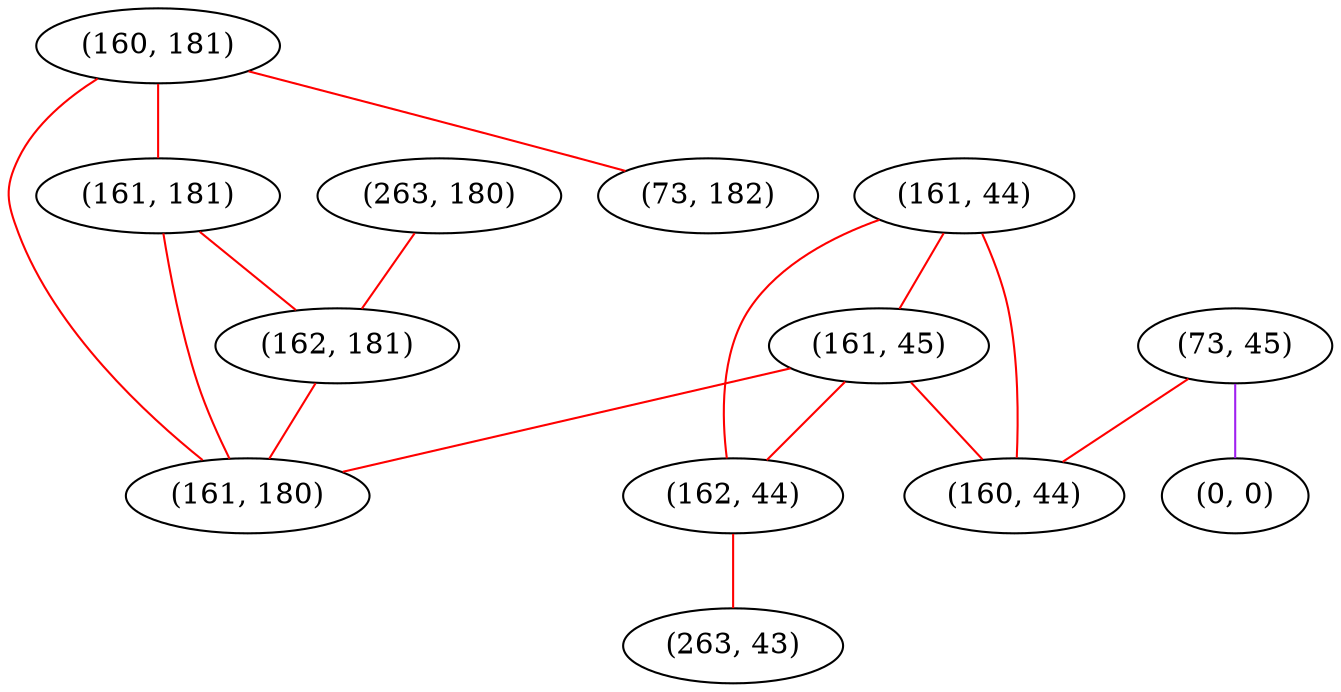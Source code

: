 graph "" {
"(263, 180)";
"(73, 45)";
"(0, 0)";
"(160, 181)";
"(161, 44)";
"(161, 181)";
"(161, 45)";
"(162, 181)";
"(73, 182)";
"(160, 44)";
"(162, 44)";
"(263, 43)";
"(161, 180)";
"(263, 180)" -- "(162, 181)"  [color=red, key=0, weight=1];
"(73, 45)" -- "(0, 0)"  [color=purple, key=0, weight=4];
"(73, 45)" -- "(160, 44)"  [color=red, key=0, weight=1];
"(160, 181)" -- "(161, 181)"  [color=red, key=0, weight=1];
"(160, 181)" -- "(73, 182)"  [color=red, key=0, weight=1];
"(160, 181)" -- "(161, 180)"  [color=red, key=0, weight=1];
"(161, 44)" -- "(161, 45)"  [color=red, key=0, weight=1];
"(161, 44)" -- "(162, 44)"  [color=red, key=0, weight=1];
"(161, 44)" -- "(160, 44)"  [color=red, key=0, weight=1];
"(161, 181)" -- "(162, 181)"  [color=red, key=0, weight=1];
"(161, 181)" -- "(161, 180)"  [color=red, key=0, weight=1];
"(161, 45)" -- "(162, 44)"  [color=red, key=0, weight=1];
"(161, 45)" -- "(161, 180)"  [color=red, key=0, weight=1];
"(161, 45)" -- "(160, 44)"  [color=red, key=0, weight=1];
"(162, 181)" -- "(161, 180)"  [color=red, key=0, weight=1];
"(162, 44)" -- "(263, 43)"  [color=red, key=0, weight=1];
}
